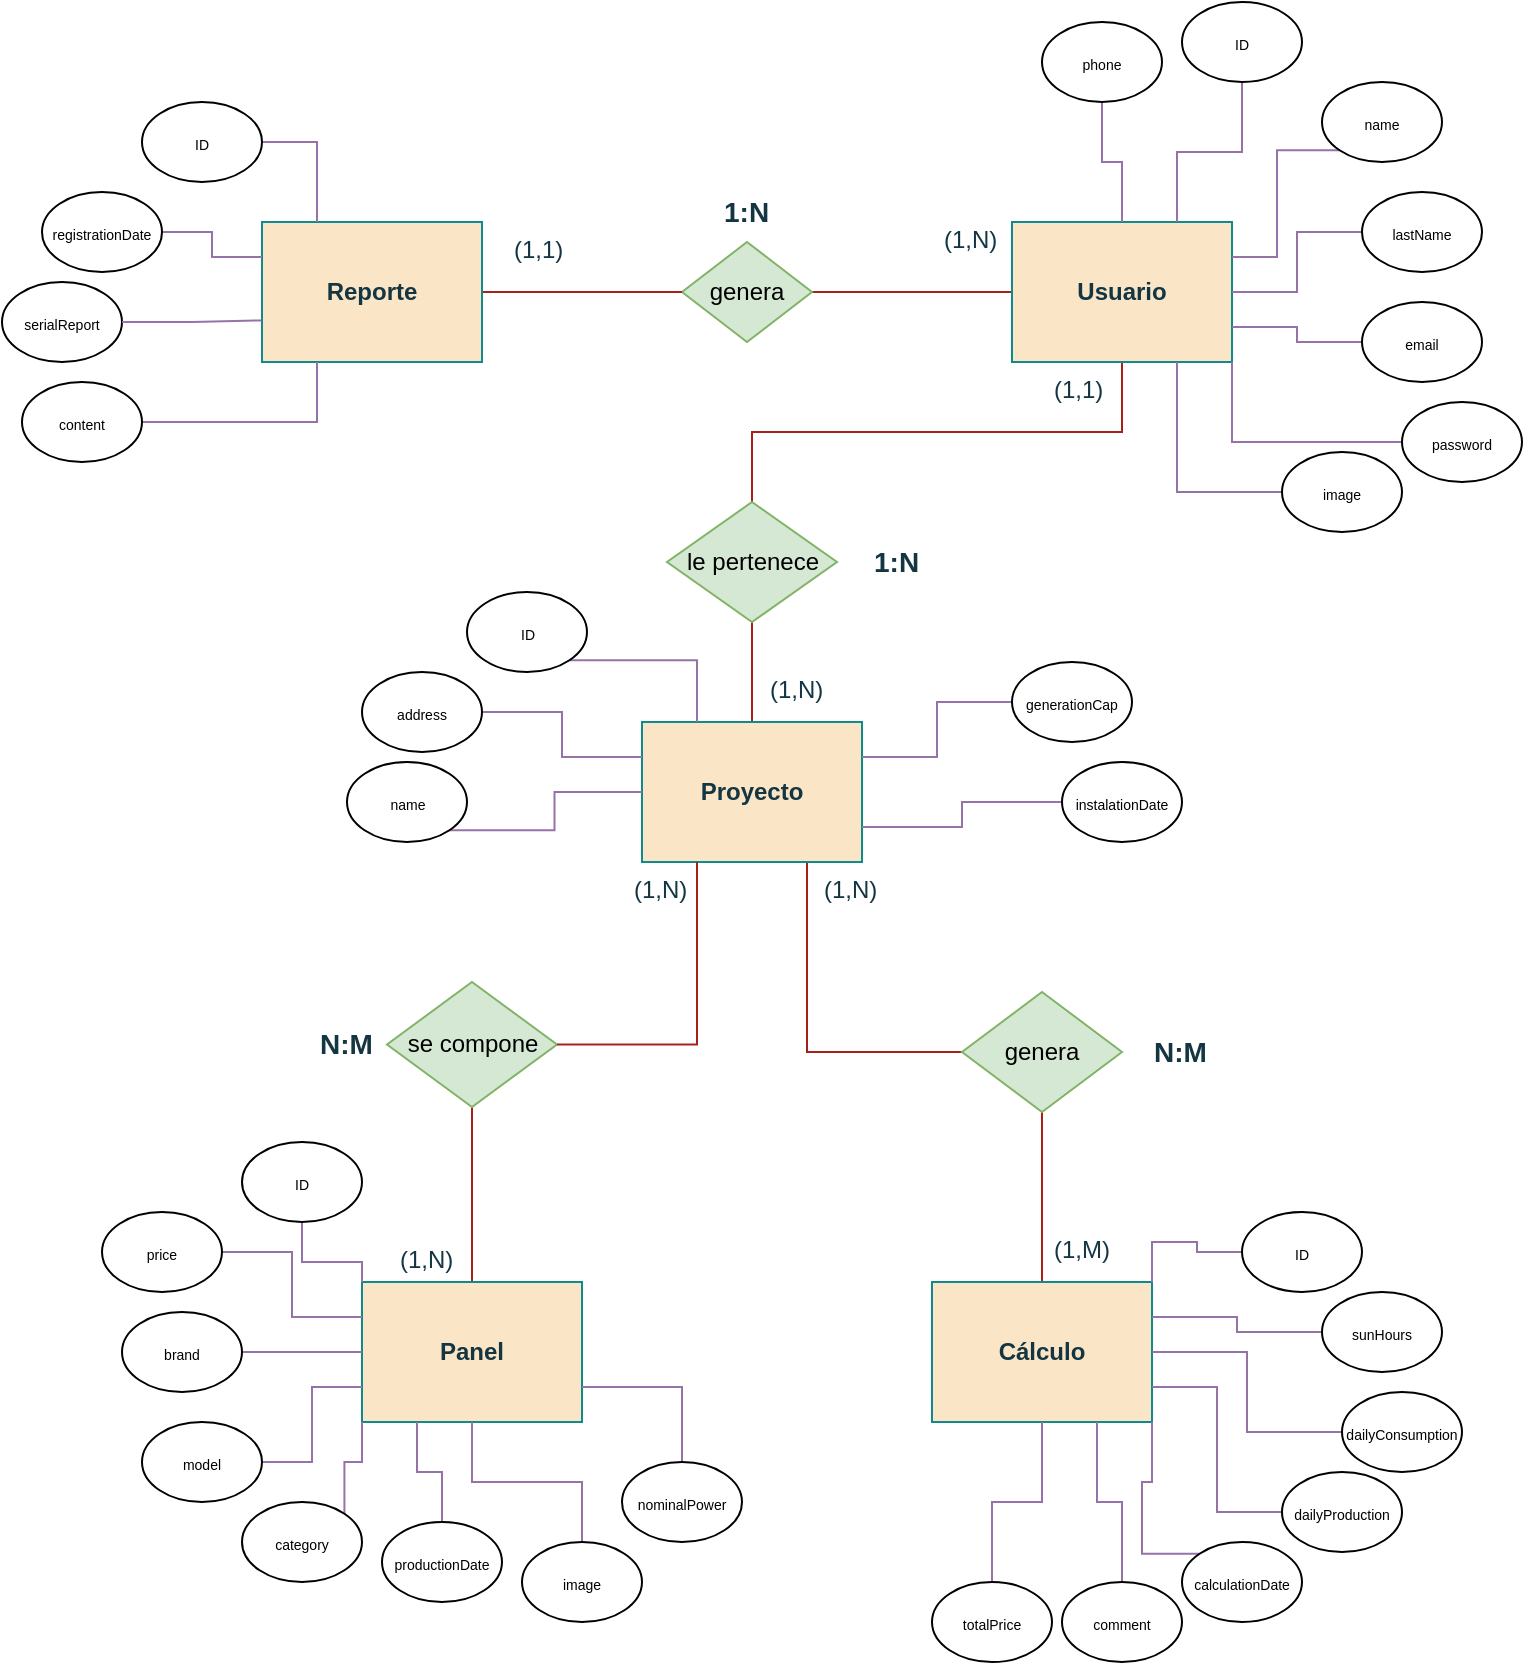 <mxfile version="23.1.7" type="device">
  <diagram id="R2lEEEUBdFMjLlhIrx00" name="Page-1">
    <mxGraphModel dx="1324" dy="1409" grid="1" gridSize="10" guides="1" tooltips="1" connect="1" arrows="1" fold="1" page="1" pageScale="1" pageWidth="850" pageHeight="1100" math="0" shadow="0" extFonts="Permanent Marker^https://fonts.googleapis.com/css?family=Permanent+Marker">
      <root>
        <mxCell id="0" />
        <mxCell id="1" parent="0" />
        <mxCell id="dBpbOFS5aE9Qb4lYlVZd-16" style="edgeStyle=orthogonalEdgeStyle;rounded=0;orthogonalLoop=1;jettySize=auto;html=1;exitX=0.5;exitY=1;exitDx=0;exitDy=0;entryX=0.5;entryY=0;entryDx=0;entryDy=0;endArrow=none;endFill=0;labelBackgroundColor=none;strokeColor=#A8201A;fontColor=default;" parent="1" source="pLyFggWnOe-D1jaNX0S_-16" target="dBpbOFS5aE9Qb4lYlVZd-8" edge="1">
          <mxGeometry relative="1" as="geometry">
            <mxPoint x="620" y="185" as="sourcePoint" />
          </mxGeometry>
        </mxCell>
        <mxCell id="dBpbOFS5aE9Qb4lYlVZd-13" style="edgeStyle=orthogonalEdgeStyle;rounded=0;orthogonalLoop=1;jettySize=auto;html=1;entryX=0;entryY=0.5;entryDx=0;entryDy=0;endArrow=none;endFill=0;labelBackgroundColor=none;strokeColor=#A8201A;fontColor=default;exitX=0.75;exitY=1;exitDx=0;exitDy=0;" parent="1" source="pLyFggWnOe-D1jaNX0S_-17" target="dBpbOFS5aE9Qb4lYlVZd-10" edge="1">
          <mxGeometry relative="1" as="geometry">
            <mxPoint x="460" y="450" as="sourcePoint" />
          </mxGeometry>
        </mxCell>
        <mxCell id="dBpbOFS5aE9Qb4lYlVZd-15" style="edgeStyle=orthogonalEdgeStyle;rounded=0;orthogonalLoop=1;jettySize=auto;html=1;exitX=0.5;exitY=1;exitDx=0;exitDy=0;entryX=0.5;entryY=0;entryDx=0;entryDy=0;endArrow=none;endFill=0;labelBackgroundColor=none;strokeColor=#A8201A;fontColor=default;" parent="1" source="dBpbOFS5aE9Qb4lYlVZd-8" target="pLyFggWnOe-D1jaNX0S_-17" edge="1">
          <mxGeometry relative="1" as="geometry">
            <mxPoint x="460" y="410" as="targetPoint" />
          </mxGeometry>
        </mxCell>
        <mxCell id="dBpbOFS5aE9Qb4lYlVZd-8" value="le pertenece" style="shape=rhombus;perimeter=rhombusPerimeter;whiteSpace=wrap;html=1;align=center;labelBackgroundColor=none;fillColor=#d5e8d4;strokeColor=#82b366;" parent="1" vertex="1">
          <mxGeometry x="402.5" y="270" width="85" height="60" as="geometry" />
        </mxCell>
        <mxCell id="dBpbOFS5aE9Qb4lYlVZd-11" style="edgeStyle=orthogonalEdgeStyle;rounded=0;orthogonalLoop=1;jettySize=auto;html=1;exitX=0.5;exitY=1;exitDx=0;exitDy=0;entryX=0.5;entryY=0;entryDx=0;entryDy=0;endArrow=none;endFill=0;labelBackgroundColor=none;strokeColor=#A8201A;fontColor=default;" parent="1" source="dBpbOFS5aE9Qb4lYlVZd-9" target="pLyFggWnOe-D1jaNX0S_-20" edge="1">
          <mxGeometry relative="1" as="geometry">
            <mxPoint x="267.5" y="626.25" as="targetPoint" />
          </mxGeometry>
        </mxCell>
        <mxCell id="dBpbOFS5aE9Qb4lYlVZd-9" value="se compone" style="shape=rhombus;perimeter=rhombusPerimeter;whiteSpace=wrap;html=1;align=center;labelBackgroundColor=none;fillColor=#d5e8d4;strokeColor=#82b366;" parent="1" vertex="1">
          <mxGeometry x="262.5" y="510" width="85" height="62.5" as="geometry" />
        </mxCell>
        <mxCell id="dBpbOFS5aE9Qb4lYlVZd-14" style="edgeStyle=orthogonalEdgeStyle;rounded=0;orthogonalLoop=1;jettySize=auto;html=1;exitX=0.5;exitY=1;exitDx=0;exitDy=0;entryX=0.5;entryY=0;entryDx=0;entryDy=0;endArrow=none;endFill=0;labelBackgroundColor=none;strokeColor=#A8201A;fontColor=default;" parent="1" source="dBpbOFS5aE9Qb4lYlVZd-10" target="pLyFggWnOe-D1jaNX0S_-21" edge="1">
          <mxGeometry relative="1" as="geometry">
            <mxPoint x="580" y="575" as="sourcePoint" />
            <mxPoint x="625" y="630" as="targetPoint" />
          </mxGeometry>
        </mxCell>
        <mxCell id="dBpbOFS5aE9Qb4lYlVZd-10" value="genera" style="shape=rhombus;perimeter=rhombusPerimeter;whiteSpace=wrap;html=1;align=center;labelBackgroundColor=none;fillColor=#d5e8d4;strokeColor=#82b366;" parent="1" vertex="1">
          <mxGeometry x="550" y="515" width="80" height="60" as="geometry" />
        </mxCell>
        <mxCell id="dBpbOFS5aE9Qb4lYlVZd-19" value="1:N" style="text;strokeColor=none;fillColor=none;spacingLeft=4;spacingRight=4;overflow=hidden;rotatable=0;points=[[0,0.5],[1,0.5]];portConstraint=eastwest;fontSize=14;whiteSpace=wrap;html=1;labelBackgroundColor=none;fontColor=#143642;fontStyle=1" parent="1" vertex="1">
          <mxGeometry x="500" y="285" width="40" height="30" as="geometry" />
        </mxCell>
        <mxCell id="dBpbOFS5aE9Qb4lYlVZd-20" value="N:M" style="text;strokeColor=none;fillColor=none;spacingLeft=4;spacingRight=4;overflow=hidden;rotatable=0;points=[[0,0.5],[1,0.5]];portConstraint=eastwest;fontSize=14;whiteSpace=wrap;html=1;labelBackgroundColor=none;fontColor=#143642;fontStyle=1" parent="1" vertex="1">
          <mxGeometry x="640" y="530" width="40" height="30" as="geometry" />
        </mxCell>
        <mxCell id="dBpbOFS5aE9Qb4lYlVZd-21" value="N:M" style="text;strokeColor=none;fillColor=none;spacingLeft=4;spacingRight=4;overflow=hidden;rotatable=0;points=[[0,0.5],[1,0.5]];portConstraint=eastwest;fontSize=14;whiteSpace=wrap;html=1;labelBackgroundColor=none;fontColor=#143642;fontStyle=1" parent="1" vertex="1">
          <mxGeometry x="222.5" y="526.25" width="40" height="30" as="geometry" />
        </mxCell>
        <mxCell id="dBpbOFS5aE9Qb4lYlVZd-23" value="(1,1)" style="text;strokeColor=none;fillColor=none;spacingLeft=4;spacingRight=4;overflow=hidden;rotatable=0;points=[[0,0.5],[1,0.5]];portConstraint=eastwest;fontSize=12;whiteSpace=wrap;html=1;labelBackgroundColor=none;fontColor=#143642;" parent="1" vertex="1">
          <mxGeometry x="590" y="200" width="40" height="30" as="geometry" />
        </mxCell>
        <mxCell id="dBpbOFS5aE9Qb4lYlVZd-24" value="(1,N)" style="text;strokeColor=none;fillColor=none;spacingLeft=4;spacingRight=4;overflow=hidden;rotatable=0;points=[[0,0.5],[1,0.5]];portConstraint=eastwest;fontSize=12;whiteSpace=wrap;html=1;labelBackgroundColor=none;fontColor=#143642;" parent="1" vertex="1">
          <mxGeometry x="475" y="450" width="40" height="30" as="geometry" />
        </mxCell>
        <mxCell id="dBpbOFS5aE9Qb4lYlVZd-25" value="(1,N)" style="text;strokeColor=none;fillColor=none;spacingLeft=4;spacingRight=4;overflow=hidden;rotatable=0;points=[[0,0.5],[1,0.5]];portConstraint=eastwest;fontSize=12;whiteSpace=wrap;html=1;labelBackgroundColor=none;fontColor=#143642;" parent="1" vertex="1">
          <mxGeometry x="447.5" y="350" width="40" height="30" as="geometry" />
        </mxCell>
        <mxCell id="dBpbOFS5aE9Qb4lYlVZd-26" value="(1,M)" style="text;strokeColor=none;fillColor=none;spacingLeft=4;spacingRight=4;overflow=hidden;rotatable=0;points=[[0,0.5],[1,0.5]];portConstraint=eastwest;fontSize=12;whiteSpace=wrap;html=1;labelBackgroundColor=none;fontColor=#143642;" parent="1" vertex="1">
          <mxGeometry x="590" y="630" width="40" height="30" as="geometry" />
        </mxCell>
        <mxCell id="8BqdUvzPYRBws3hmJ52X-2" style="edgeStyle=orthogonalEdgeStyle;rounded=0;orthogonalLoop=1;jettySize=auto;html=1;exitX=1;exitY=0.5;exitDx=0;exitDy=0;entryX=0;entryY=0.5;entryDx=0;entryDy=0;endArrow=none;endFill=0;labelBackgroundColor=none;strokeColor=#A8201A;fontColor=default;" parent="1" source="8BqdUvzPYRBws3hmJ52X-1" target="pLyFggWnOe-D1jaNX0S_-16" edge="1">
          <mxGeometry relative="1" as="geometry">
            <mxPoint x="570" y="157.5" as="targetPoint" />
          </mxGeometry>
        </mxCell>
        <mxCell id="8BqdUvzPYRBws3hmJ52X-1" value="genera" style="shape=rhombus;perimeter=rhombusPerimeter;whiteSpace=wrap;html=1;align=center;labelBackgroundColor=none;fillColor=#d5e8d4;strokeColor=#82b366;" parent="1" vertex="1">
          <mxGeometry x="410" y="140" width="65" height="50" as="geometry" />
        </mxCell>
        <mxCell id="8BqdUvzPYRBws3hmJ52X-4" style="edgeStyle=orthogonalEdgeStyle;rounded=0;orthogonalLoop=1;jettySize=auto;html=1;exitX=1;exitY=0.5;exitDx=0;exitDy=0;entryX=0;entryY=0.5;entryDx=0;entryDy=0;endArrow=none;endFill=0;labelBackgroundColor=none;strokeColor=#A8201A;fontColor=default;" parent="1" source="8BqdUvzPYRBws3hmJ52X-3" target="8BqdUvzPYRBws3hmJ52X-1" edge="1">
          <mxGeometry relative="1" as="geometry" />
        </mxCell>
        <mxCell id="8BqdUvzPYRBws3hmJ52X-3" value="&lt;b&gt;Reporte&lt;/b&gt;" style="rounded=0;whiteSpace=wrap;html=1;labelBackgroundColor=none;fillColor=#FAE5C7;strokeColor=#0F8B8D;fontColor=#143642;" parent="1" vertex="1">
          <mxGeometry x="200" y="130" width="110" height="70" as="geometry" />
        </mxCell>
        <mxCell id="8BqdUvzPYRBws3hmJ52X-5" value="1:N" style="text;strokeColor=none;fillColor=none;spacingLeft=4;spacingRight=4;overflow=hidden;rotatable=0;points=[[0,0.5],[1,0.5]];portConstraint=eastwest;fontSize=14;whiteSpace=wrap;html=1;labelBackgroundColor=none;fontColor=#143642;fontStyle=1" parent="1" vertex="1">
          <mxGeometry x="425" y="110" width="40" height="30" as="geometry" />
        </mxCell>
        <mxCell id="8BqdUvzPYRBws3hmJ52X-6" value="(1,N)" style="text;strokeColor=none;fillColor=none;spacingLeft=4;spacingRight=4;overflow=hidden;rotatable=0;points=[[0,0.5],[1,0.5]];portConstraint=eastwest;fontSize=12;whiteSpace=wrap;html=1;labelBackgroundColor=none;fontColor=#143642;" parent="1" vertex="1">
          <mxGeometry x="535" y="125" width="40" height="30" as="geometry" />
        </mxCell>
        <mxCell id="8BqdUvzPYRBws3hmJ52X-7" value="(1,1)" style="text;strokeColor=none;fillColor=none;spacingLeft=4;spacingRight=4;overflow=hidden;rotatable=0;points=[[0,0.5],[1,0.5]];portConstraint=eastwest;fontSize=12;whiteSpace=wrap;html=1;labelBackgroundColor=none;fontColor=#143642;" parent="1" vertex="1">
          <mxGeometry x="320" y="130" width="40" height="30" as="geometry" />
        </mxCell>
        <mxCell id="8BqdUvzPYRBws3hmJ52X-8" value="(1,N)" style="text;strokeColor=none;fillColor=none;spacingLeft=4;spacingRight=4;overflow=hidden;rotatable=0;points=[[0,0.5],[1,0.5]];portConstraint=eastwest;fontSize=12;whiteSpace=wrap;html=1;labelBackgroundColor=none;fontColor=#143642;" parent="1" vertex="1">
          <mxGeometry x="380" y="450" width="40" height="30" as="geometry" />
        </mxCell>
        <mxCell id="8BqdUvzPYRBws3hmJ52X-9" value="(1,N)" style="text;strokeColor=none;fillColor=none;spacingLeft=4;spacingRight=4;overflow=hidden;rotatable=0;points=[[0,0.5],[1,0.5]];portConstraint=eastwest;fontSize=12;whiteSpace=wrap;html=1;labelBackgroundColor=none;fontColor=#143642;" parent="1" vertex="1">
          <mxGeometry x="262.5" y="635" width="40" height="30" as="geometry" />
        </mxCell>
        <mxCell id="pLyFggWnOe-D1jaNX0S_-15" style="edgeStyle=orthogonalEdgeStyle;rounded=0;orthogonalLoop=1;jettySize=auto;html=1;exitX=1;exitY=0.5;exitDx=0;exitDy=0;entryX=0;entryY=0.25;entryDx=0;entryDy=0;endArrow=none;endFill=0;fillColor=#e1d5e7;strokeColor=#9673a6;" edge="1" parent="1" source="pLyFggWnOe-D1jaNX0S_-5" target="8BqdUvzPYRBws3hmJ52X-3">
          <mxGeometry relative="1" as="geometry" />
        </mxCell>
        <mxCell id="pLyFggWnOe-D1jaNX0S_-5" value="&lt;font style=&quot;font-size: 7px;&quot;&gt;registrationDate&lt;/font&gt;" style="ellipse;whiteSpace=wrap;html=1;align=center;" vertex="1" parent="1">
          <mxGeometry x="90" y="115" width="60" height="40" as="geometry" />
        </mxCell>
        <mxCell id="pLyFggWnOe-D1jaNX0S_-6" value="&lt;font style=&quot;font-size: 7px;&quot;&gt;serialReport&lt;/font&gt;" style="ellipse;whiteSpace=wrap;html=1;align=center;" vertex="1" parent="1">
          <mxGeometry x="70" y="160" width="60" height="40" as="geometry" />
        </mxCell>
        <mxCell id="pLyFggWnOe-D1jaNX0S_-13" style="edgeStyle=orthogonalEdgeStyle;rounded=0;orthogonalLoop=1;jettySize=auto;html=1;exitX=1;exitY=0.5;exitDx=0;exitDy=0;entryX=0.25;entryY=0;entryDx=0;entryDy=0;endArrow=none;endFill=0;fillColor=#e1d5e7;strokeColor=#9673a6;" edge="1" parent="1" source="pLyFggWnOe-D1jaNX0S_-7" target="8BqdUvzPYRBws3hmJ52X-3">
          <mxGeometry relative="1" as="geometry" />
        </mxCell>
        <mxCell id="pLyFggWnOe-D1jaNX0S_-7" value="&lt;font style=&quot;font-size: 7px;&quot;&gt;ID&lt;/font&gt;" style="ellipse;whiteSpace=wrap;html=1;align=center;" vertex="1" parent="1">
          <mxGeometry x="140" y="70" width="60" height="40" as="geometry" />
        </mxCell>
        <mxCell id="pLyFggWnOe-D1jaNX0S_-12" style="edgeStyle=orthogonalEdgeStyle;rounded=0;orthogonalLoop=1;jettySize=auto;html=1;exitX=1;exitY=0.5;exitDx=0;exitDy=0;entryX=0.25;entryY=1;entryDx=0;entryDy=0;endArrow=none;endFill=0;fillColor=#e1d5e7;strokeColor=#9673a6;" edge="1" parent="1" source="pLyFggWnOe-D1jaNX0S_-8" target="8BqdUvzPYRBws3hmJ52X-3">
          <mxGeometry relative="1" as="geometry" />
        </mxCell>
        <mxCell id="pLyFggWnOe-D1jaNX0S_-8" value="&lt;font style=&quot;font-size: 7px;&quot;&gt;content&lt;/font&gt;" style="ellipse;whiteSpace=wrap;html=1;align=center;" vertex="1" parent="1">
          <mxGeometry x="80" y="210" width="60" height="40" as="geometry" />
        </mxCell>
        <mxCell id="pLyFggWnOe-D1jaNX0S_-14" style="edgeStyle=orthogonalEdgeStyle;rounded=0;orthogonalLoop=1;jettySize=auto;html=1;exitX=1;exitY=0.5;exitDx=0;exitDy=0;entryX=-0.003;entryY=0.703;entryDx=0;entryDy=0;entryPerimeter=0;endArrow=none;endFill=0;fillColor=#e1d5e7;strokeColor=#9673a6;" edge="1" parent="1" source="pLyFggWnOe-D1jaNX0S_-6" target="8BqdUvzPYRBws3hmJ52X-3">
          <mxGeometry relative="1" as="geometry" />
        </mxCell>
        <mxCell id="pLyFggWnOe-D1jaNX0S_-16" value="&lt;b&gt;Usuario&lt;/b&gt;" style="rounded=0;whiteSpace=wrap;html=1;labelBackgroundColor=none;fillColor=#FAE5C7;strokeColor=#0F8B8D;fontColor=#143642;" vertex="1" parent="1">
          <mxGeometry x="575" y="130" width="110" height="70" as="geometry" />
        </mxCell>
        <mxCell id="pLyFggWnOe-D1jaNX0S_-17" value="&lt;b&gt;Proyecto&lt;/b&gt;" style="rounded=0;whiteSpace=wrap;html=1;labelBackgroundColor=none;fillColor=#FAE5C7;strokeColor=#0F8B8D;fontColor=#143642;" vertex="1" parent="1">
          <mxGeometry x="390" y="380" width="110" height="70" as="geometry" />
        </mxCell>
        <mxCell id="pLyFggWnOe-D1jaNX0S_-19" style="edgeStyle=orthogonalEdgeStyle;rounded=0;orthogonalLoop=1;jettySize=auto;html=1;entryX=1;entryY=0.5;entryDx=0;entryDy=0;endArrow=none;endFill=0;labelBackgroundColor=none;strokeColor=#A8201A;fontColor=default;exitX=0.25;exitY=1;exitDx=0;exitDy=0;" edge="1" parent="1" source="pLyFggWnOe-D1jaNX0S_-17" target="dBpbOFS5aE9Qb4lYlVZd-9">
          <mxGeometry relative="1" as="geometry">
            <mxPoint x="289" y="385" as="sourcePoint" />
            <mxPoint x="309" y="515" as="targetPoint" />
          </mxGeometry>
        </mxCell>
        <mxCell id="pLyFggWnOe-D1jaNX0S_-20" value="&lt;b&gt;Panel&lt;/b&gt;" style="rounded=0;whiteSpace=wrap;html=1;labelBackgroundColor=none;fillColor=#FAE5C7;strokeColor=#0F8B8D;fontColor=#143642;" vertex="1" parent="1">
          <mxGeometry x="250" y="660" width="110" height="70" as="geometry" />
        </mxCell>
        <mxCell id="pLyFggWnOe-D1jaNX0S_-21" value="&lt;b&gt;Cálculo&lt;/b&gt;" style="rounded=0;whiteSpace=wrap;html=1;labelBackgroundColor=none;fillColor=#FAE5C7;strokeColor=#0F8B8D;fontColor=#143642;" vertex="1" parent="1">
          <mxGeometry x="535" y="660" width="110" height="70" as="geometry" />
        </mxCell>
        <mxCell id="pLyFggWnOe-D1jaNX0S_-30" style="edgeStyle=orthogonalEdgeStyle;rounded=0;orthogonalLoop=1;jettySize=auto;html=1;exitX=0.5;exitY=1;exitDx=0;exitDy=0;entryX=0.75;entryY=0;entryDx=0;entryDy=0;endArrow=none;endFill=0;fillColor=#e1d5e7;strokeColor=#9673a6;" edge="1" parent="1" source="pLyFggWnOe-D1jaNX0S_-22" target="pLyFggWnOe-D1jaNX0S_-16">
          <mxGeometry relative="1" as="geometry" />
        </mxCell>
        <mxCell id="pLyFggWnOe-D1jaNX0S_-22" value="&lt;font style=&quot;font-size: 7px;&quot;&gt;ID&lt;/font&gt;" style="ellipse;whiteSpace=wrap;html=1;align=center;" vertex="1" parent="1">
          <mxGeometry x="660" y="20" width="60" height="40" as="geometry" />
        </mxCell>
        <mxCell id="pLyFggWnOe-D1jaNX0S_-31" style="edgeStyle=orthogonalEdgeStyle;rounded=0;orthogonalLoop=1;jettySize=auto;html=1;exitX=0;exitY=1;exitDx=0;exitDy=0;entryX=1;entryY=0.25;entryDx=0;entryDy=0;endArrow=none;endFill=0;fillColor=#e1d5e7;strokeColor=#9673a6;" edge="1" parent="1" source="pLyFggWnOe-D1jaNX0S_-23" target="pLyFggWnOe-D1jaNX0S_-16">
          <mxGeometry relative="1" as="geometry" />
        </mxCell>
        <mxCell id="pLyFggWnOe-D1jaNX0S_-23" value="&lt;font style=&quot;font-size: 7px;&quot;&gt;name&lt;/font&gt;" style="ellipse;whiteSpace=wrap;html=1;align=center;" vertex="1" parent="1">
          <mxGeometry x="730" y="60" width="60" height="40" as="geometry" />
        </mxCell>
        <mxCell id="pLyFggWnOe-D1jaNX0S_-32" style="edgeStyle=orthogonalEdgeStyle;rounded=0;orthogonalLoop=1;jettySize=auto;html=1;exitX=0;exitY=0.5;exitDx=0;exitDy=0;entryX=1;entryY=0.5;entryDx=0;entryDy=0;endArrow=none;endFill=0;fillColor=#e1d5e7;strokeColor=#9673a6;" edge="1" parent="1" source="pLyFggWnOe-D1jaNX0S_-24" target="pLyFggWnOe-D1jaNX0S_-16">
          <mxGeometry relative="1" as="geometry" />
        </mxCell>
        <mxCell id="pLyFggWnOe-D1jaNX0S_-24" value="&lt;font style=&quot;font-size: 7px;&quot;&gt;lastName&lt;/font&gt;" style="ellipse;whiteSpace=wrap;html=1;align=center;" vertex="1" parent="1">
          <mxGeometry x="750" y="115" width="60" height="40" as="geometry" />
        </mxCell>
        <mxCell id="pLyFggWnOe-D1jaNX0S_-29" style="edgeStyle=orthogonalEdgeStyle;rounded=0;orthogonalLoop=1;jettySize=auto;html=1;exitX=0.5;exitY=1;exitDx=0;exitDy=0;entryX=0.5;entryY=0;entryDx=0;entryDy=0;endArrow=none;endFill=0;fillColor=#e1d5e7;strokeColor=#9673a6;" edge="1" parent="1" source="pLyFggWnOe-D1jaNX0S_-25" target="pLyFggWnOe-D1jaNX0S_-16">
          <mxGeometry relative="1" as="geometry" />
        </mxCell>
        <mxCell id="pLyFggWnOe-D1jaNX0S_-25" value="&lt;font style=&quot;font-size: 7px;&quot;&gt;phone&lt;/font&gt;" style="ellipse;whiteSpace=wrap;html=1;align=center;" vertex="1" parent="1">
          <mxGeometry x="590" y="30" width="60" height="40" as="geometry" />
        </mxCell>
        <mxCell id="pLyFggWnOe-D1jaNX0S_-33" style="edgeStyle=orthogonalEdgeStyle;rounded=0;orthogonalLoop=1;jettySize=auto;html=1;exitX=0;exitY=0.5;exitDx=0;exitDy=0;entryX=1;entryY=0.75;entryDx=0;entryDy=0;endArrow=none;endFill=0;fillColor=#e1d5e7;strokeColor=#9673a6;" edge="1" parent="1" source="pLyFggWnOe-D1jaNX0S_-26" target="pLyFggWnOe-D1jaNX0S_-16">
          <mxGeometry relative="1" as="geometry" />
        </mxCell>
        <mxCell id="pLyFggWnOe-D1jaNX0S_-26" value="&lt;font style=&quot;font-size: 7px;&quot;&gt;email&lt;/font&gt;" style="ellipse;whiteSpace=wrap;html=1;align=center;" vertex="1" parent="1">
          <mxGeometry x="750" y="170" width="60" height="40" as="geometry" />
        </mxCell>
        <mxCell id="pLyFggWnOe-D1jaNX0S_-34" style="edgeStyle=orthogonalEdgeStyle;rounded=0;orthogonalLoop=1;jettySize=auto;html=1;exitX=0;exitY=0.5;exitDx=0;exitDy=0;entryX=1;entryY=1;entryDx=0;entryDy=0;endArrow=none;endFill=0;fillColor=#e1d5e7;strokeColor=#9673a6;" edge="1" parent="1" source="pLyFggWnOe-D1jaNX0S_-27" target="pLyFggWnOe-D1jaNX0S_-16">
          <mxGeometry relative="1" as="geometry" />
        </mxCell>
        <mxCell id="pLyFggWnOe-D1jaNX0S_-27" value="&lt;span style=&quot;font-size: 7px;&quot;&gt;password&lt;/span&gt;" style="ellipse;whiteSpace=wrap;html=1;align=center;" vertex="1" parent="1">
          <mxGeometry x="770" y="220" width="60" height="40" as="geometry" />
        </mxCell>
        <mxCell id="pLyFggWnOe-D1jaNX0S_-35" style="edgeStyle=orthogonalEdgeStyle;rounded=0;orthogonalLoop=1;jettySize=auto;html=1;exitX=0;exitY=0.5;exitDx=0;exitDy=0;entryX=0.75;entryY=1;entryDx=0;entryDy=0;endArrow=none;endFill=0;fillColor=#e1d5e7;strokeColor=#9673a6;" edge="1" parent="1" source="pLyFggWnOe-D1jaNX0S_-28" target="pLyFggWnOe-D1jaNX0S_-16">
          <mxGeometry relative="1" as="geometry" />
        </mxCell>
        <mxCell id="pLyFggWnOe-D1jaNX0S_-28" value="&lt;font style=&quot;font-size: 7px;&quot;&gt;image&lt;/font&gt;" style="ellipse;whiteSpace=wrap;html=1;align=center;" vertex="1" parent="1">
          <mxGeometry x="710" y="245" width="60" height="40" as="geometry" />
        </mxCell>
        <mxCell id="pLyFggWnOe-D1jaNX0S_-42" style="edgeStyle=orthogonalEdgeStyle;rounded=0;orthogonalLoop=1;jettySize=auto;html=1;exitX=1;exitY=1;exitDx=0;exitDy=0;entryX=0.25;entryY=0;entryDx=0;entryDy=0;fillColor=#e1d5e7;strokeColor=#9673a6;endArrow=none;endFill=0;" edge="1" parent="1" source="pLyFggWnOe-D1jaNX0S_-37" target="pLyFggWnOe-D1jaNX0S_-17">
          <mxGeometry relative="1" as="geometry" />
        </mxCell>
        <mxCell id="pLyFggWnOe-D1jaNX0S_-37" value="&lt;font style=&quot;font-size: 7px;&quot;&gt;ID&lt;/font&gt;" style="ellipse;whiteSpace=wrap;html=1;align=center;" vertex="1" parent="1">
          <mxGeometry x="302.5" y="315" width="60" height="40" as="geometry" />
        </mxCell>
        <mxCell id="pLyFggWnOe-D1jaNX0S_-43" style="edgeStyle=orthogonalEdgeStyle;rounded=0;orthogonalLoop=1;jettySize=auto;html=1;exitX=0;exitY=1;exitDx=0;exitDy=0;entryX=0;entryY=0.5;entryDx=0;entryDy=0;fillColor=#e1d5e7;strokeColor=#9673a6;endArrow=none;endFill=0;" edge="1" parent="1" source="pLyFggWnOe-D1jaNX0S_-38" target="pLyFggWnOe-D1jaNX0S_-17">
          <mxGeometry relative="1" as="geometry" />
        </mxCell>
        <mxCell id="pLyFggWnOe-D1jaNX0S_-38" value="&lt;font style=&quot;font-size: 7px;&quot;&gt;name&lt;/font&gt;" style="ellipse;whiteSpace=wrap;html=1;align=center;" vertex="1" parent="1">
          <mxGeometry x="242.5" y="400" width="60" height="40" as="geometry" />
        </mxCell>
        <mxCell id="pLyFggWnOe-D1jaNX0S_-46" style="edgeStyle=orthogonalEdgeStyle;rounded=0;orthogonalLoop=1;jettySize=auto;html=1;exitX=1;exitY=0.5;exitDx=0;exitDy=0;entryX=0;entryY=0.25;entryDx=0;entryDy=0;fillColor=#e1d5e7;strokeColor=#9673a6;endArrow=none;endFill=0;" edge="1" parent="1" source="pLyFggWnOe-D1jaNX0S_-39" target="pLyFggWnOe-D1jaNX0S_-17">
          <mxGeometry relative="1" as="geometry" />
        </mxCell>
        <mxCell id="pLyFggWnOe-D1jaNX0S_-39" value="&lt;font style=&quot;font-size: 7px;&quot;&gt;address&lt;/font&gt;" style="ellipse;whiteSpace=wrap;html=1;align=center;" vertex="1" parent="1">
          <mxGeometry x="250" y="355" width="60" height="40" as="geometry" />
        </mxCell>
        <mxCell id="pLyFggWnOe-D1jaNX0S_-44" style="edgeStyle=orthogonalEdgeStyle;rounded=0;orthogonalLoop=1;jettySize=auto;html=1;exitX=0;exitY=0.5;exitDx=0;exitDy=0;entryX=1;entryY=0.25;entryDx=0;entryDy=0;fillColor=#e1d5e7;strokeColor=#9673a6;endArrow=none;endFill=0;" edge="1" parent="1" source="pLyFggWnOe-D1jaNX0S_-40" target="pLyFggWnOe-D1jaNX0S_-17">
          <mxGeometry relative="1" as="geometry" />
        </mxCell>
        <mxCell id="pLyFggWnOe-D1jaNX0S_-40" value="&lt;font style=&quot;font-size: 7px;&quot;&gt;generationCap&lt;/font&gt;" style="ellipse;whiteSpace=wrap;html=1;align=center;" vertex="1" parent="1">
          <mxGeometry x="575" y="350" width="60" height="40" as="geometry" />
        </mxCell>
        <mxCell id="pLyFggWnOe-D1jaNX0S_-45" style="edgeStyle=orthogonalEdgeStyle;rounded=0;orthogonalLoop=1;jettySize=auto;html=1;exitX=0;exitY=0.5;exitDx=0;exitDy=0;entryX=1;entryY=0.75;entryDx=0;entryDy=0;fillColor=#e1d5e7;strokeColor=#9673a6;endArrow=none;endFill=0;" edge="1" parent="1" source="pLyFggWnOe-D1jaNX0S_-41" target="pLyFggWnOe-D1jaNX0S_-17">
          <mxGeometry relative="1" as="geometry" />
        </mxCell>
        <mxCell id="pLyFggWnOe-D1jaNX0S_-41" value="&lt;font style=&quot;font-size: 7px;&quot;&gt;instalationDate&lt;/font&gt;" style="ellipse;whiteSpace=wrap;html=1;align=center;" vertex="1" parent="1">
          <mxGeometry x="600" y="400" width="60" height="40" as="geometry" />
        </mxCell>
        <mxCell id="pLyFggWnOe-D1jaNX0S_-55" style="edgeStyle=orthogonalEdgeStyle;rounded=0;orthogonalLoop=1;jettySize=auto;html=1;exitX=0.5;exitY=1;exitDx=0;exitDy=0;entryX=0;entryY=0;entryDx=0;entryDy=0;fillColor=#e1d5e7;strokeColor=#9673a6;endArrow=none;endFill=0;" edge="1" parent="1" source="pLyFggWnOe-D1jaNX0S_-47" target="pLyFggWnOe-D1jaNX0S_-20">
          <mxGeometry relative="1" as="geometry" />
        </mxCell>
        <mxCell id="pLyFggWnOe-D1jaNX0S_-47" value="&lt;font style=&quot;font-size: 7px;&quot;&gt;ID&lt;/font&gt;" style="ellipse;whiteSpace=wrap;html=1;align=center;" vertex="1" parent="1">
          <mxGeometry x="190" y="590" width="60" height="40" as="geometry" />
        </mxCell>
        <mxCell id="pLyFggWnOe-D1jaNX0S_-57" style="edgeStyle=orthogonalEdgeStyle;rounded=0;orthogonalLoop=1;jettySize=auto;html=1;exitX=1;exitY=0.5;exitDx=0;exitDy=0;entryX=0;entryY=0.5;entryDx=0;entryDy=0;fillColor=#e1d5e7;strokeColor=#9673a6;endArrow=none;endFill=0;" edge="1" parent="1" source="pLyFggWnOe-D1jaNX0S_-48" target="pLyFggWnOe-D1jaNX0S_-20">
          <mxGeometry relative="1" as="geometry" />
        </mxCell>
        <mxCell id="pLyFggWnOe-D1jaNX0S_-48" value="&lt;span style=&quot;font-size: 7px;&quot;&gt;brand&lt;/span&gt;" style="ellipse;whiteSpace=wrap;html=1;align=center;" vertex="1" parent="1">
          <mxGeometry x="130" y="675" width="60" height="40" as="geometry" />
        </mxCell>
        <mxCell id="pLyFggWnOe-D1jaNX0S_-58" style="edgeStyle=orthogonalEdgeStyle;rounded=0;orthogonalLoop=1;jettySize=auto;html=1;exitX=1;exitY=0.5;exitDx=0;exitDy=0;entryX=0;entryY=0.75;entryDx=0;entryDy=0;fillColor=#e1d5e7;strokeColor=#9673a6;endArrow=none;endFill=0;" edge="1" parent="1" source="pLyFggWnOe-D1jaNX0S_-49" target="pLyFggWnOe-D1jaNX0S_-20">
          <mxGeometry relative="1" as="geometry" />
        </mxCell>
        <mxCell id="pLyFggWnOe-D1jaNX0S_-49" value="&lt;span style=&quot;font-size: 7px;&quot;&gt;model&lt;/span&gt;" style="ellipse;whiteSpace=wrap;html=1;align=center;" vertex="1" parent="1">
          <mxGeometry x="140" y="730" width="60" height="40" as="geometry" />
        </mxCell>
        <mxCell id="pLyFggWnOe-D1jaNX0S_-59" style="edgeStyle=orthogonalEdgeStyle;rounded=0;orthogonalLoop=1;jettySize=auto;html=1;exitX=1;exitY=0;exitDx=0;exitDy=0;entryX=0;entryY=1;entryDx=0;entryDy=0;fillColor=#e1d5e7;strokeColor=#9673a6;endArrow=none;endFill=0;" edge="1" parent="1" source="pLyFggWnOe-D1jaNX0S_-50" target="pLyFggWnOe-D1jaNX0S_-20">
          <mxGeometry relative="1" as="geometry" />
        </mxCell>
        <mxCell id="pLyFggWnOe-D1jaNX0S_-50" value="&lt;span style=&quot;font-size: 7px;&quot;&gt;category&lt;/span&gt;" style="ellipse;whiteSpace=wrap;html=1;align=center;" vertex="1" parent="1">
          <mxGeometry x="190" y="770" width="60" height="40" as="geometry" />
        </mxCell>
        <mxCell id="pLyFggWnOe-D1jaNX0S_-60" style="edgeStyle=orthogonalEdgeStyle;rounded=0;orthogonalLoop=1;jettySize=auto;html=1;exitX=0.5;exitY=0;exitDx=0;exitDy=0;entryX=0.25;entryY=1;entryDx=0;entryDy=0;fillColor=#e1d5e7;strokeColor=#9673a6;endArrow=none;endFill=0;" edge="1" parent="1" source="pLyFggWnOe-D1jaNX0S_-51" target="pLyFggWnOe-D1jaNX0S_-20">
          <mxGeometry relative="1" as="geometry" />
        </mxCell>
        <mxCell id="pLyFggWnOe-D1jaNX0S_-51" value="&lt;span style=&quot;font-size: 7px;&quot;&gt;productionDate&lt;/span&gt;" style="ellipse;whiteSpace=wrap;html=1;align=center;" vertex="1" parent="1">
          <mxGeometry x="260" y="780" width="60" height="40" as="geometry" />
        </mxCell>
        <mxCell id="pLyFggWnOe-D1jaNX0S_-61" style="edgeStyle=orthogonalEdgeStyle;rounded=0;orthogonalLoop=1;jettySize=auto;html=1;exitX=0.5;exitY=0;exitDx=0;exitDy=0;entryX=0.5;entryY=1;entryDx=0;entryDy=0;fillColor=#e1d5e7;strokeColor=#9673a6;endArrow=none;endFill=0;" edge="1" parent="1" source="pLyFggWnOe-D1jaNX0S_-52" target="pLyFggWnOe-D1jaNX0S_-20">
          <mxGeometry relative="1" as="geometry" />
        </mxCell>
        <mxCell id="pLyFggWnOe-D1jaNX0S_-52" value="&lt;span style=&quot;font-size: 7px;&quot;&gt;image&lt;/span&gt;" style="ellipse;whiteSpace=wrap;html=1;align=center;" vertex="1" parent="1">
          <mxGeometry x="330" y="790" width="60" height="40" as="geometry" />
        </mxCell>
        <mxCell id="pLyFggWnOe-D1jaNX0S_-62" style="edgeStyle=orthogonalEdgeStyle;rounded=0;orthogonalLoop=1;jettySize=auto;html=1;exitX=0.5;exitY=0;exitDx=0;exitDy=0;entryX=1;entryY=0.75;entryDx=0;entryDy=0;fillColor=#e1d5e7;strokeColor=#9673a6;endArrow=none;endFill=0;" edge="1" parent="1" source="pLyFggWnOe-D1jaNX0S_-53" target="pLyFggWnOe-D1jaNX0S_-20">
          <mxGeometry relative="1" as="geometry" />
        </mxCell>
        <mxCell id="pLyFggWnOe-D1jaNX0S_-53" value="&lt;span style=&quot;font-size: 7px;&quot;&gt;nominalPower&lt;/span&gt;" style="ellipse;whiteSpace=wrap;html=1;align=center;" vertex="1" parent="1">
          <mxGeometry x="380" y="750" width="60" height="40" as="geometry" />
        </mxCell>
        <mxCell id="pLyFggWnOe-D1jaNX0S_-56" style="edgeStyle=orthogonalEdgeStyle;rounded=0;orthogonalLoop=1;jettySize=auto;html=1;exitX=1;exitY=0.5;exitDx=0;exitDy=0;entryX=0;entryY=0.25;entryDx=0;entryDy=0;fillColor=#e1d5e7;strokeColor=#9673a6;endArrow=none;endFill=0;" edge="1" parent="1" source="pLyFggWnOe-D1jaNX0S_-54" target="pLyFggWnOe-D1jaNX0S_-20">
          <mxGeometry relative="1" as="geometry" />
        </mxCell>
        <mxCell id="pLyFggWnOe-D1jaNX0S_-54" value="&lt;span style=&quot;font-size: 7px;&quot;&gt;price&lt;/span&gt;" style="ellipse;whiteSpace=wrap;html=1;align=center;" vertex="1" parent="1">
          <mxGeometry x="120" y="625" width="60" height="40" as="geometry" />
        </mxCell>
        <mxCell id="pLyFggWnOe-D1jaNX0S_-70" style="edgeStyle=orthogonalEdgeStyle;rounded=0;orthogonalLoop=1;jettySize=auto;html=1;exitX=0;exitY=0.5;exitDx=0;exitDy=0;entryX=1;entryY=0;entryDx=0;entryDy=0;endArrow=none;endFill=0;fillColor=#e1d5e7;strokeColor=#9673a6;" edge="1" parent="1" source="pLyFggWnOe-D1jaNX0S_-63" target="pLyFggWnOe-D1jaNX0S_-21">
          <mxGeometry relative="1" as="geometry" />
        </mxCell>
        <mxCell id="pLyFggWnOe-D1jaNX0S_-63" value="&lt;span style=&quot;font-size: 7px;&quot;&gt;ID&lt;/span&gt;" style="ellipse;whiteSpace=wrap;html=1;align=center;" vertex="1" parent="1">
          <mxGeometry x="690" y="625" width="60" height="40" as="geometry" />
        </mxCell>
        <mxCell id="pLyFggWnOe-D1jaNX0S_-71" style="edgeStyle=orthogonalEdgeStyle;rounded=0;orthogonalLoop=1;jettySize=auto;html=1;exitX=0;exitY=0.5;exitDx=0;exitDy=0;entryX=1;entryY=0.25;entryDx=0;entryDy=0;endArrow=none;endFill=0;fillColor=#e1d5e7;strokeColor=#9673a6;" edge="1" parent="1" source="pLyFggWnOe-D1jaNX0S_-64" target="pLyFggWnOe-D1jaNX0S_-21">
          <mxGeometry relative="1" as="geometry" />
        </mxCell>
        <mxCell id="pLyFggWnOe-D1jaNX0S_-64" value="&lt;span style=&quot;font-size: 7px;&quot;&gt;sunHours&lt;/span&gt;" style="ellipse;whiteSpace=wrap;html=1;align=center;" vertex="1" parent="1">
          <mxGeometry x="730" y="665" width="60" height="40" as="geometry" />
        </mxCell>
        <mxCell id="pLyFggWnOe-D1jaNX0S_-72" style="edgeStyle=orthogonalEdgeStyle;rounded=0;orthogonalLoop=1;jettySize=auto;html=1;exitX=0;exitY=0.5;exitDx=0;exitDy=0;entryX=1;entryY=0.5;entryDx=0;entryDy=0;endArrow=none;endFill=0;fillColor=#e1d5e7;strokeColor=#9673a6;" edge="1" parent="1" source="pLyFggWnOe-D1jaNX0S_-65" target="pLyFggWnOe-D1jaNX0S_-21">
          <mxGeometry relative="1" as="geometry" />
        </mxCell>
        <mxCell id="pLyFggWnOe-D1jaNX0S_-65" value="&lt;span style=&quot;font-size: 7px;&quot;&gt;dailyConsumption&lt;/span&gt;" style="ellipse;whiteSpace=wrap;html=1;align=center;" vertex="1" parent="1">
          <mxGeometry x="740" y="715" width="60" height="40" as="geometry" />
        </mxCell>
        <mxCell id="pLyFggWnOe-D1jaNX0S_-73" style="edgeStyle=orthogonalEdgeStyle;rounded=0;orthogonalLoop=1;jettySize=auto;html=1;exitX=0;exitY=0.5;exitDx=0;exitDy=0;entryX=1;entryY=0.75;entryDx=0;entryDy=0;endArrow=none;endFill=0;fillColor=#e1d5e7;strokeColor=#9673a6;" edge="1" parent="1" source="pLyFggWnOe-D1jaNX0S_-66" target="pLyFggWnOe-D1jaNX0S_-21">
          <mxGeometry relative="1" as="geometry" />
        </mxCell>
        <mxCell id="pLyFggWnOe-D1jaNX0S_-66" value="&lt;span style=&quot;font-size: 7px;&quot;&gt;dailyProduction&lt;/span&gt;" style="ellipse;whiteSpace=wrap;html=1;align=center;" vertex="1" parent="1">
          <mxGeometry x="710" y="755" width="60" height="40" as="geometry" />
        </mxCell>
        <mxCell id="pLyFggWnOe-D1jaNX0S_-74" style="edgeStyle=orthogonalEdgeStyle;rounded=0;orthogonalLoop=1;jettySize=auto;html=1;exitX=0;exitY=0;exitDx=0;exitDy=0;entryX=1;entryY=1;entryDx=0;entryDy=0;endArrow=none;endFill=0;fillColor=#e1d5e7;strokeColor=#9673a6;" edge="1" parent="1" source="pLyFggWnOe-D1jaNX0S_-67" target="pLyFggWnOe-D1jaNX0S_-21">
          <mxGeometry relative="1" as="geometry" />
        </mxCell>
        <mxCell id="pLyFggWnOe-D1jaNX0S_-67" value="&lt;span style=&quot;font-size: 7px;&quot;&gt;calculationDate&lt;/span&gt;" style="ellipse;whiteSpace=wrap;html=1;align=center;" vertex="1" parent="1">
          <mxGeometry x="660" y="790" width="60" height="40" as="geometry" />
        </mxCell>
        <mxCell id="pLyFggWnOe-D1jaNX0S_-75" style="edgeStyle=orthogonalEdgeStyle;rounded=0;orthogonalLoop=1;jettySize=auto;html=1;exitX=0.5;exitY=0;exitDx=0;exitDy=0;entryX=0.75;entryY=1;entryDx=0;entryDy=0;endArrow=none;endFill=0;fillColor=#e1d5e7;strokeColor=#9673a6;" edge="1" parent="1" source="pLyFggWnOe-D1jaNX0S_-68" target="pLyFggWnOe-D1jaNX0S_-21">
          <mxGeometry relative="1" as="geometry" />
        </mxCell>
        <mxCell id="pLyFggWnOe-D1jaNX0S_-68" value="&lt;span style=&quot;font-size: 7px;&quot;&gt;comment&lt;/span&gt;" style="ellipse;whiteSpace=wrap;html=1;align=center;" vertex="1" parent="1">
          <mxGeometry x="600" y="810" width="60" height="40" as="geometry" />
        </mxCell>
        <mxCell id="pLyFggWnOe-D1jaNX0S_-76" style="edgeStyle=orthogonalEdgeStyle;rounded=0;orthogonalLoop=1;jettySize=auto;html=1;exitX=0.5;exitY=0;exitDx=0;exitDy=0;entryX=0.5;entryY=1;entryDx=0;entryDy=0;endArrow=none;endFill=0;fillColor=#e1d5e7;strokeColor=#9673a6;" edge="1" parent="1" source="pLyFggWnOe-D1jaNX0S_-69" target="pLyFggWnOe-D1jaNX0S_-21">
          <mxGeometry relative="1" as="geometry" />
        </mxCell>
        <mxCell id="pLyFggWnOe-D1jaNX0S_-69" value="&lt;span style=&quot;font-size: 7px;&quot;&gt;totalPrice&lt;/span&gt;" style="ellipse;whiteSpace=wrap;html=1;align=center;" vertex="1" parent="1">
          <mxGeometry x="535" y="810" width="60" height="40" as="geometry" />
        </mxCell>
      </root>
    </mxGraphModel>
  </diagram>
</mxfile>

